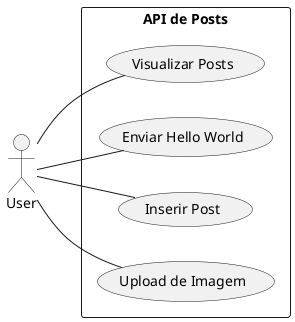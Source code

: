 @startuml api
left to right direction
actor User

rectangle "API de Posts" {
    User -- (Visualizar Posts)
    User -- (Enviar Hello World)
    User -- (Inserir Post)
    User -- (Upload de Imagem)
}

@enduml